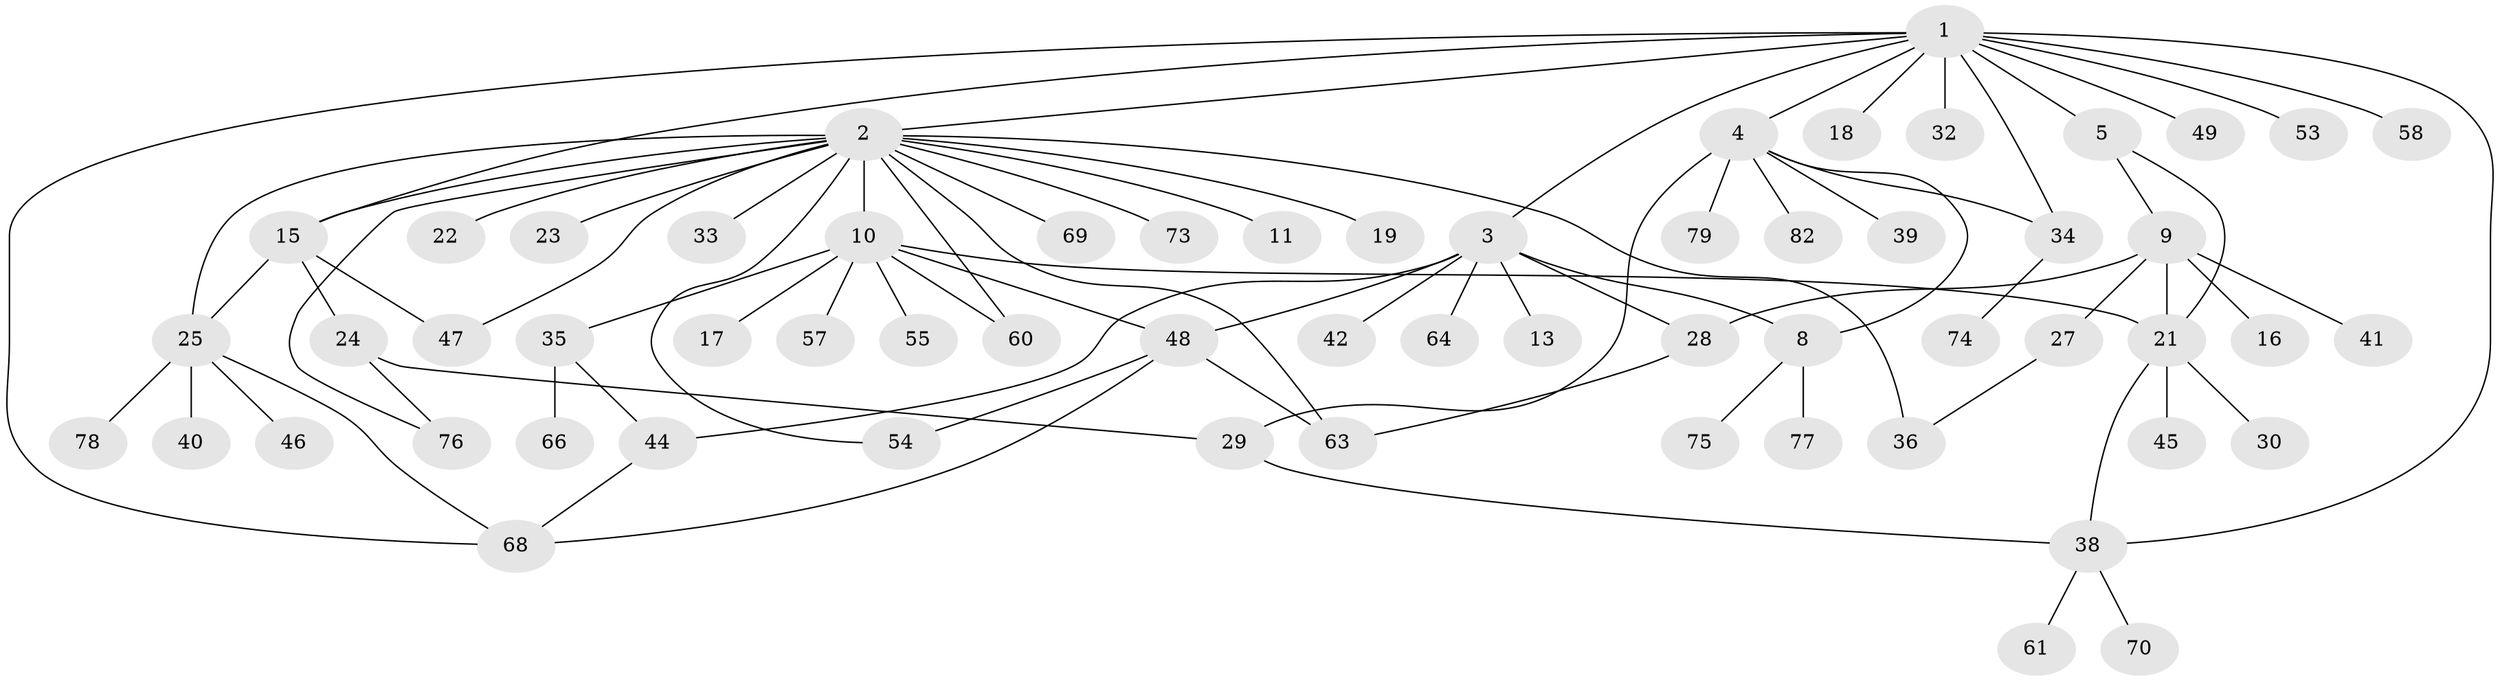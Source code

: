 // Generated by graph-tools (version 1.1) at 2025/51/02/27/25 19:51:59]
// undirected, 61 vertices, 82 edges
graph export_dot {
graph [start="1"]
  node [color=gray90,style=filled];
  1 [super="+7"];
  2 [super="+12"];
  3 [super="+65"];
  4 [super="+56"];
  5 [super="+6"];
  8 [super="+51"];
  9 [super="+20"];
  10 [super="+14"];
  11;
  13;
  15 [super="+37"];
  16;
  17;
  18;
  19;
  21 [super="+26"];
  22;
  23;
  24;
  25 [super="+31"];
  27 [super="+59"];
  28 [super="+50"];
  29 [super="+52"];
  30;
  32;
  33;
  34 [super="+71"];
  35 [super="+43"];
  36;
  38 [super="+62"];
  39;
  40;
  41 [super="+72"];
  42;
  44 [super="+80"];
  45;
  46;
  47;
  48 [super="+67"];
  49;
  53;
  54;
  55;
  57;
  58;
  60;
  61;
  63;
  64;
  66;
  68 [super="+81"];
  69;
  70;
  73;
  74;
  75;
  76;
  77;
  78;
  79;
  82;
  1 -- 2;
  1 -- 3;
  1 -- 4;
  1 -- 5;
  1 -- 15 [weight=2];
  1 -- 34 [weight=2];
  1 -- 53;
  1 -- 58;
  1 -- 68;
  1 -- 32;
  1 -- 49;
  1 -- 18;
  1 -- 38;
  2 -- 10 [weight=2];
  2 -- 11;
  2 -- 15;
  2 -- 19;
  2 -- 36 [weight=2];
  2 -- 54;
  2 -- 60;
  2 -- 69;
  2 -- 73;
  2 -- 76;
  2 -- 33;
  2 -- 47;
  2 -- 22;
  2 -- 23;
  2 -- 63;
  2 -- 25;
  3 -- 8;
  3 -- 13;
  3 -- 42;
  3 -- 44;
  3 -- 48;
  3 -- 64;
  3 -- 28;
  4 -- 8;
  4 -- 29;
  4 -- 39;
  4 -- 79;
  4 -- 82;
  4 -- 34;
  5 -- 9;
  5 -- 21;
  8 -- 75;
  8 -- 77;
  9 -- 16;
  9 -- 21;
  9 -- 27;
  9 -- 28;
  9 -- 41;
  10 -- 17;
  10 -- 48;
  10 -- 35;
  10 -- 55;
  10 -- 57;
  10 -- 60;
  10 -- 21;
  15 -- 24;
  15 -- 25;
  15 -- 47;
  21 -- 38;
  21 -- 45;
  21 -- 30;
  24 -- 76;
  24 -- 29;
  25 -- 46;
  25 -- 40;
  25 -- 78;
  25 -- 68;
  27 -- 36;
  28 -- 63;
  29 -- 38;
  34 -- 74;
  35 -- 66;
  35 -- 44;
  38 -- 61;
  38 -- 70;
  44 -- 68;
  48 -- 54;
  48 -- 63;
  48 -- 68;
}
